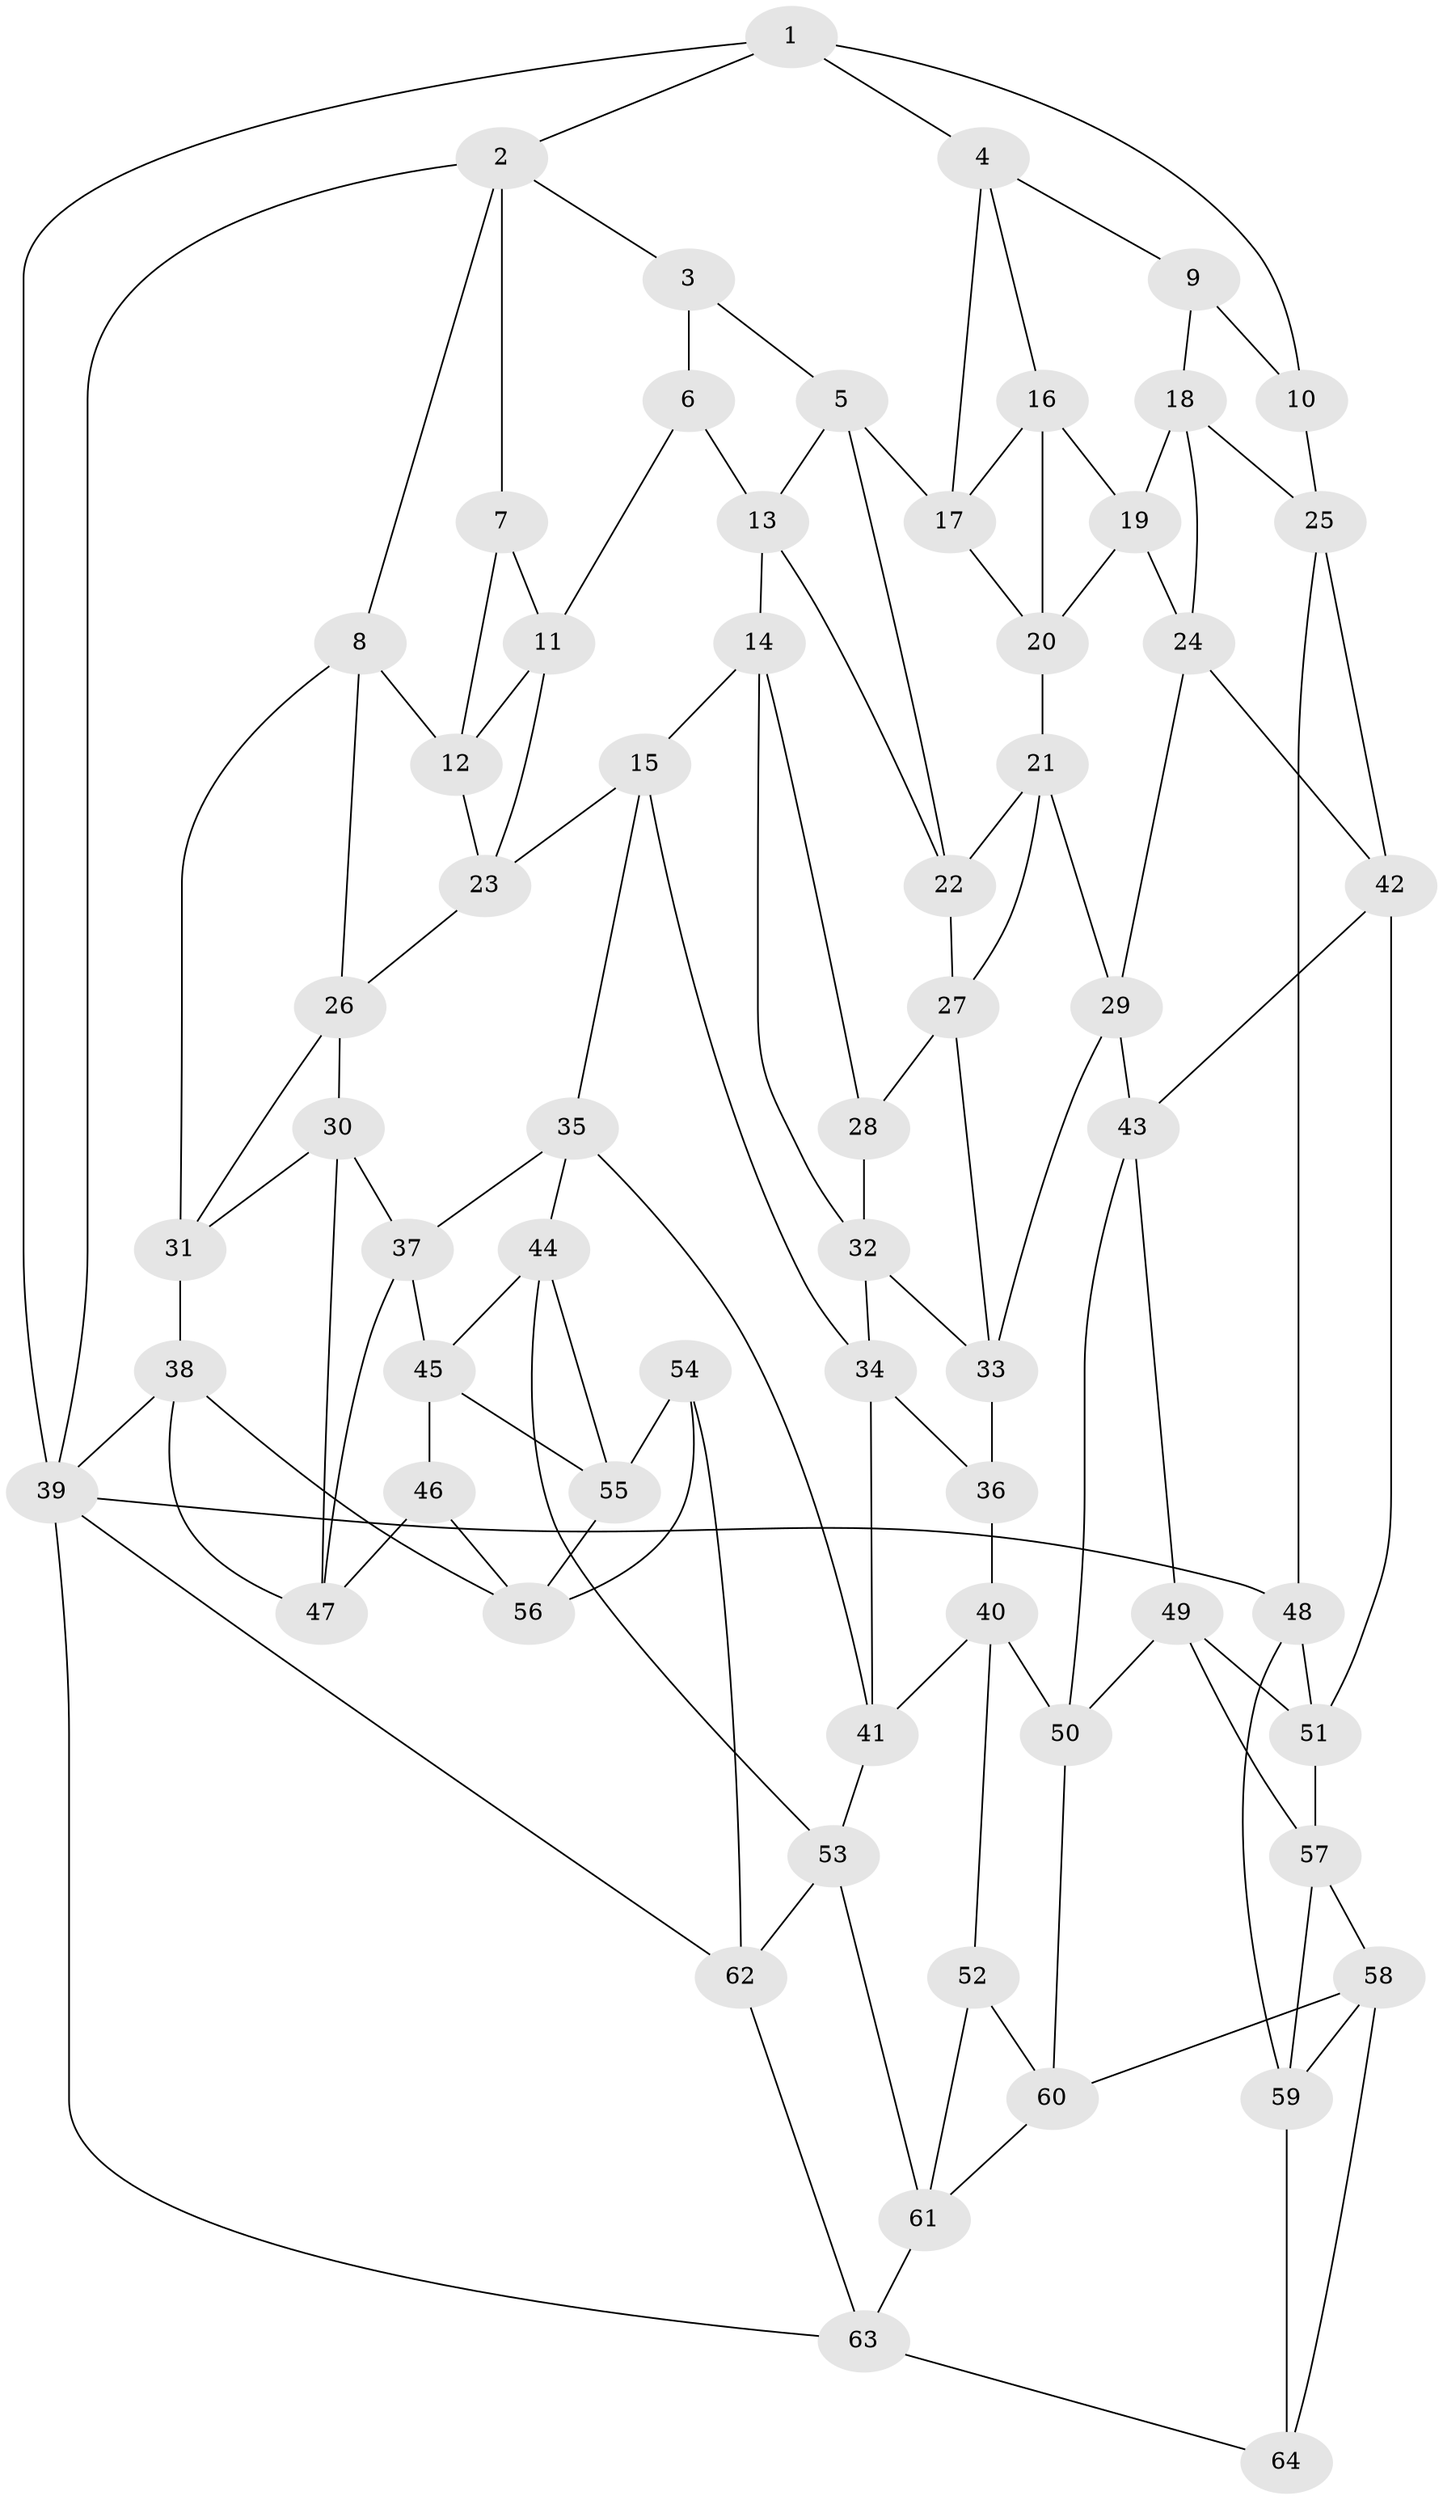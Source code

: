 // original degree distribution, {3: 0.015625, 6: 0.2265625, 4: 0.2421875, 5: 0.515625}
// Generated by graph-tools (version 1.1) at 2025/50/03/09/25 03:50:58]
// undirected, 64 vertices, 124 edges
graph export_dot {
graph [start="1"]
  node [color=gray90,style=filled];
  1;
  2;
  3;
  4;
  5;
  6;
  7;
  8;
  9;
  10;
  11;
  12;
  13;
  14;
  15;
  16;
  17;
  18;
  19;
  20;
  21;
  22;
  23;
  24;
  25;
  26;
  27;
  28;
  29;
  30;
  31;
  32;
  33;
  34;
  35;
  36;
  37;
  38;
  39;
  40;
  41;
  42;
  43;
  44;
  45;
  46;
  47;
  48;
  49;
  50;
  51;
  52;
  53;
  54;
  55;
  56;
  57;
  58;
  59;
  60;
  61;
  62;
  63;
  64;
  1 -- 2 [weight=1.0];
  1 -- 4 [weight=1.0];
  1 -- 10 [weight=1.0];
  1 -- 39 [weight=1.0];
  2 -- 3 [weight=1.0];
  2 -- 7 [weight=1.0];
  2 -- 8 [weight=1.0];
  2 -- 39 [weight=1.0];
  3 -- 5 [weight=1.0];
  3 -- 6 [weight=1.0];
  4 -- 9 [weight=1.0];
  4 -- 16 [weight=1.0];
  4 -- 17 [weight=1.0];
  5 -- 13 [weight=1.0];
  5 -- 17 [weight=1.0];
  5 -- 22 [weight=1.0];
  6 -- 11 [weight=1.0];
  6 -- 13 [weight=1.0];
  7 -- 11 [weight=1.0];
  7 -- 12 [weight=1.0];
  8 -- 12 [weight=1.0];
  8 -- 26 [weight=1.0];
  8 -- 31 [weight=1.0];
  9 -- 10 [weight=2.0];
  9 -- 18 [weight=1.0];
  10 -- 25 [weight=1.0];
  11 -- 12 [weight=1.0];
  11 -- 23 [weight=1.0];
  12 -- 23 [weight=1.0];
  13 -- 14 [weight=1.0];
  13 -- 22 [weight=1.0];
  14 -- 15 [weight=1.0];
  14 -- 28 [weight=1.0];
  14 -- 32 [weight=1.0];
  15 -- 23 [weight=1.0];
  15 -- 34 [weight=1.0];
  15 -- 35 [weight=1.0];
  16 -- 17 [weight=1.0];
  16 -- 19 [weight=1.0];
  16 -- 20 [weight=1.0];
  17 -- 20 [weight=1.0];
  18 -- 19 [weight=1.0];
  18 -- 24 [weight=1.0];
  18 -- 25 [weight=1.0];
  19 -- 20 [weight=1.0];
  19 -- 24 [weight=1.0];
  20 -- 21 [weight=1.0];
  21 -- 22 [weight=1.0];
  21 -- 27 [weight=1.0];
  21 -- 29 [weight=1.0];
  22 -- 27 [weight=1.0];
  23 -- 26 [weight=1.0];
  24 -- 29 [weight=1.0];
  24 -- 42 [weight=1.0];
  25 -- 42 [weight=1.0];
  25 -- 48 [weight=1.0];
  26 -- 30 [weight=1.0];
  26 -- 31 [weight=1.0];
  27 -- 28 [weight=1.0];
  27 -- 33 [weight=1.0];
  28 -- 32 [weight=1.0];
  29 -- 33 [weight=1.0];
  29 -- 43 [weight=1.0];
  30 -- 31 [weight=1.0];
  30 -- 37 [weight=1.0];
  30 -- 47 [weight=1.0];
  31 -- 38 [weight=1.0];
  32 -- 33 [weight=1.0];
  32 -- 34 [weight=1.0];
  33 -- 36 [weight=1.0];
  34 -- 36 [weight=1.0];
  34 -- 41 [weight=1.0];
  35 -- 37 [weight=1.0];
  35 -- 41 [weight=1.0];
  35 -- 44 [weight=1.0];
  36 -- 40 [weight=1.0];
  37 -- 45 [weight=1.0];
  37 -- 47 [weight=1.0];
  38 -- 39 [weight=1.0];
  38 -- 47 [weight=1.0];
  38 -- 56 [weight=1.0];
  39 -- 48 [weight=1.0];
  39 -- 62 [weight=1.0];
  39 -- 63 [weight=1.0];
  40 -- 41 [weight=1.0];
  40 -- 50 [weight=1.0];
  40 -- 52 [weight=1.0];
  41 -- 53 [weight=1.0];
  42 -- 43 [weight=1.0];
  42 -- 51 [weight=1.0];
  43 -- 49 [weight=1.0];
  43 -- 50 [weight=1.0];
  44 -- 45 [weight=1.0];
  44 -- 53 [weight=1.0];
  44 -- 55 [weight=1.0];
  45 -- 46 [weight=1.0];
  45 -- 55 [weight=1.0];
  46 -- 47 [weight=1.0];
  46 -- 56 [weight=1.0];
  48 -- 51 [weight=1.0];
  48 -- 59 [weight=1.0];
  49 -- 50 [weight=1.0];
  49 -- 51 [weight=1.0];
  49 -- 57 [weight=1.0];
  50 -- 60 [weight=1.0];
  51 -- 57 [weight=1.0];
  52 -- 60 [weight=1.0];
  52 -- 61 [weight=1.0];
  53 -- 61 [weight=1.0];
  53 -- 62 [weight=1.0];
  54 -- 55 [weight=1.0];
  54 -- 56 [weight=1.0];
  54 -- 62 [weight=1.0];
  55 -- 56 [weight=1.0];
  57 -- 58 [weight=1.0];
  57 -- 59 [weight=1.0];
  58 -- 59 [weight=1.0];
  58 -- 60 [weight=1.0];
  58 -- 64 [weight=1.0];
  59 -- 64 [weight=1.0];
  60 -- 61 [weight=1.0];
  61 -- 63 [weight=1.0];
  62 -- 63 [weight=1.0];
  63 -- 64 [weight=1.0];
}
